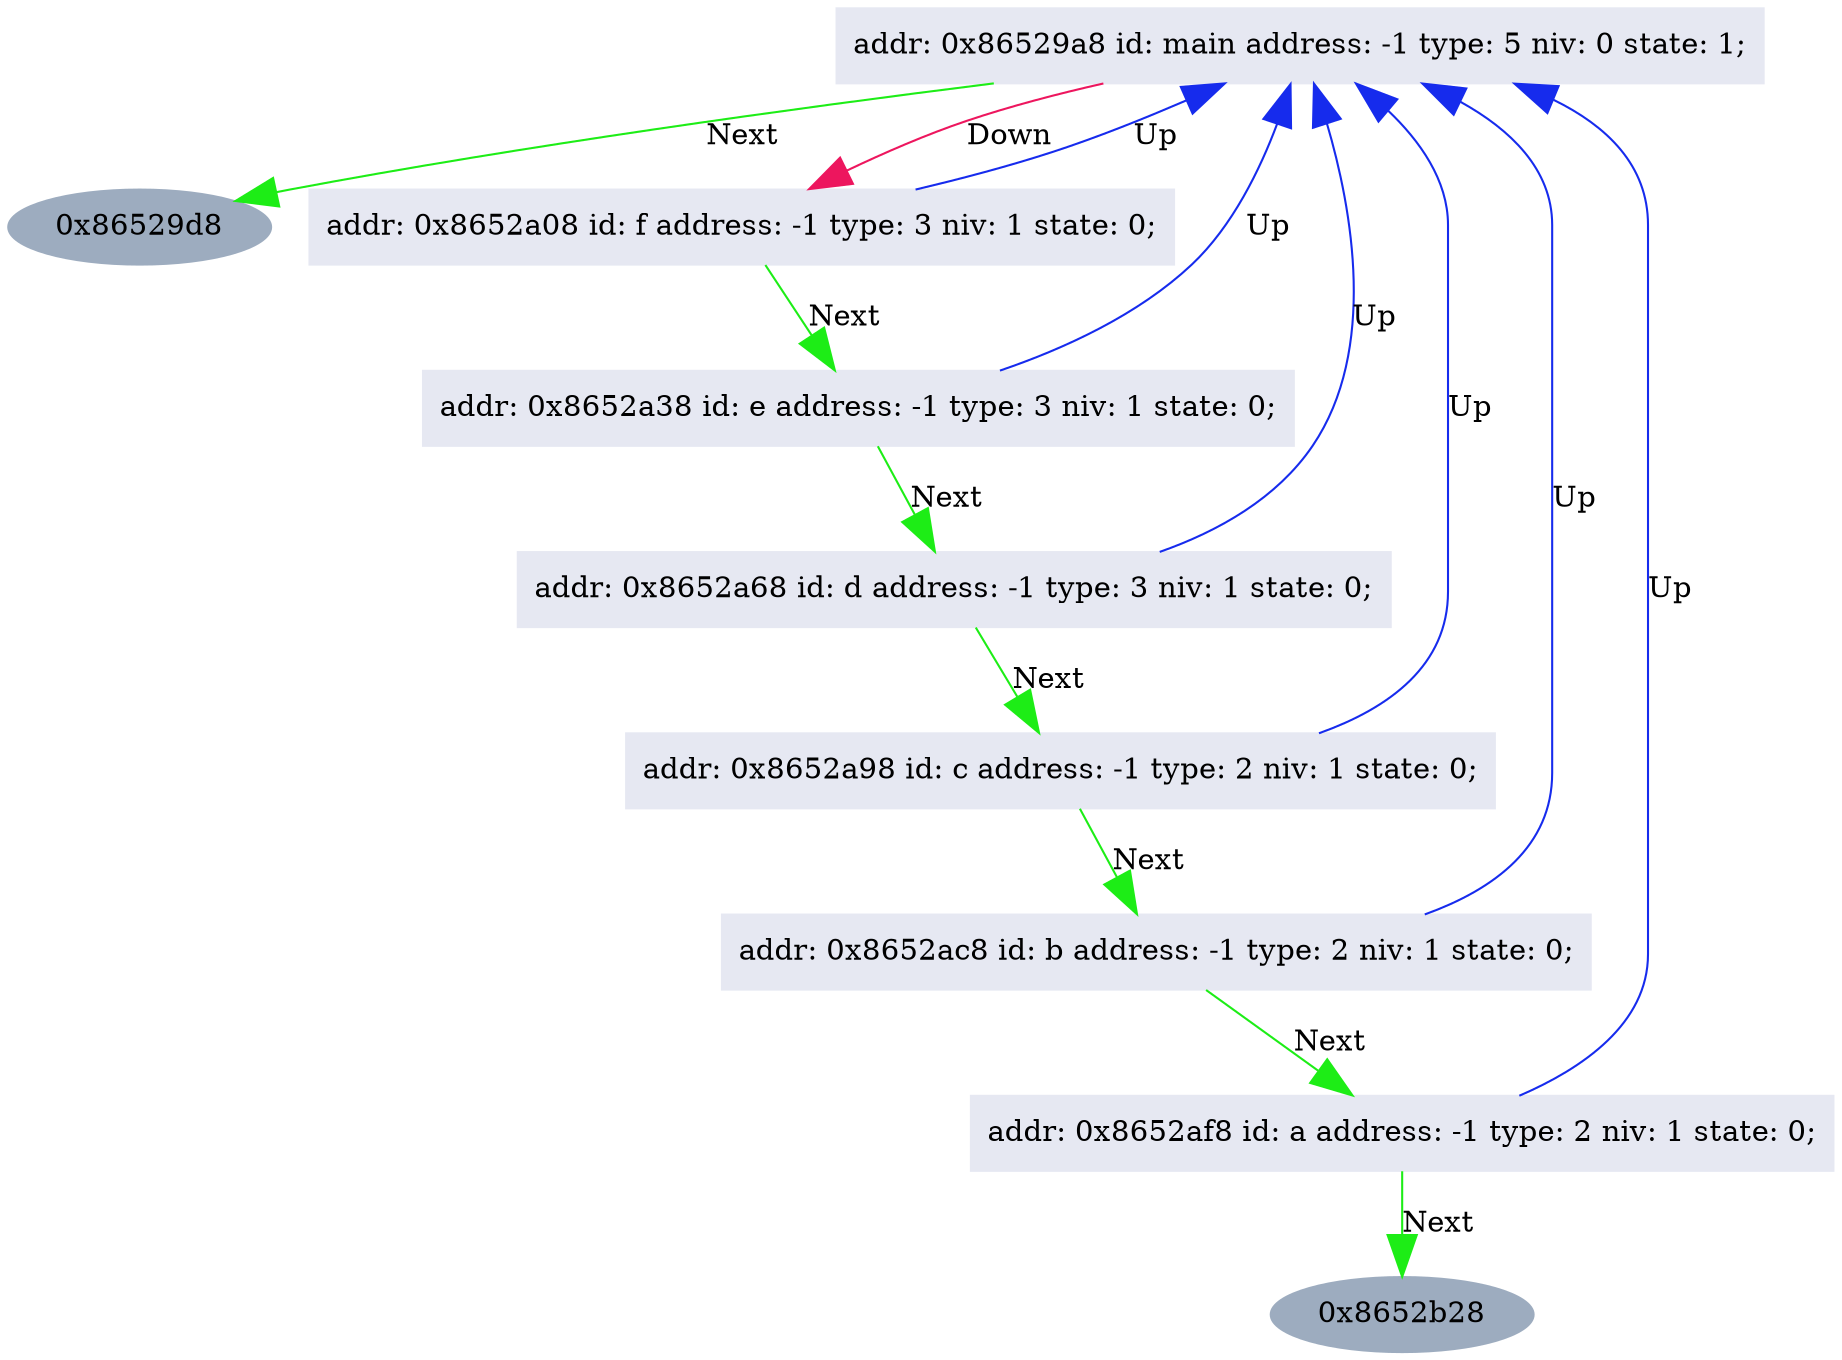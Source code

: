 //dot -Tjpg -oArbreGraph.jpg ArbreGraph.dot
digraph LSD12{
	bgcolor=white
	node [color="#9DACBF", fontcolor="#000000", style=filled];
	edge [arrowsize=2, color="#000000"];

// A remplacer avec ce qu'il y a entre ";*** BEGIN printTreeGraphViz(..) +locations ***" et ";*** END printTreeGraphViz(..) +locations ***"

"0x86529a8"[shape=box, color="#e6e8f2", fontcolor="#000000",label="addr: 0x86529a8 id: main address: -1 type: 5 niv: 0 state: 1;"];
"0x86529a8" -> "0x86529d8" [color="#1DED16", label="Next"];
"0x86529a8" -> "0x8652a08"[color="#ED165E", label="Down"];
"0x8652a08"[shape=box, color="#e6e8f2", fontcolor="#000000",label="addr: 0x8652a08 id: f address: -1 type: 3 niv: 1 state: 0;"];
"0x8652a08" -> "0x8652a38" [color="#1DED16", label="Next"];
"0x8652a08" -> "0x86529a8"[color="#162BED", label="Up"];
"0x8652a38"[shape=box, color="#e6e8f2", fontcolor="#000000",label="addr: 0x8652a38 id: e address: -1 type: 3 niv: 1 state: 0;"];
"0x8652a38" -> "0x8652a68" [color="#1DED16", label="Next"];
"0x8652a38" -> "0x86529a8"[color="#162BED", label="Up"];
"0x8652a68"[shape=box, color="#e6e8f2", fontcolor="#000000",label="addr: 0x8652a68 id: d address: -1 type: 3 niv: 1 state: 0;"];
"0x8652a68" -> "0x8652a98" [color="#1DED16", label="Next"];
"0x8652a68" -> "0x86529a8"[color="#162BED", label="Up"];
"0x8652a98"[shape=box, color="#e6e8f2", fontcolor="#000000",label="addr: 0x8652a98 id: c address: -1 type: 2 niv: 1 state: 0;"];
"0x8652a98" -> "0x8652ac8" [color="#1DED16", label="Next"];
"0x8652a98" -> "0x86529a8"[color="#162BED", label="Up"];
"0x8652ac8"[shape=box, color="#e6e8f2", fontcolor="#000000",label="addr: 0x8652ac8 id: b address: -1 type: 2 niv: 1 state: 0;"];
"0x8652ac8" -> "0x8652af8" [color="#1DED16", label="Next"];
"0x8652ac8" -> "0x86529a8"[color="#162BED", label="Up"];
"0x8652af8"[shape=box, color="#e6e8f2", fontcolor="#000000",label="addr: 0x8652af8 id: a address: -1 type: 2 niv: 1 state: 0;"];
"0x8652af8" -> "0x8652b28" [color="#1DED16", label="Next"];
"0x8652af8" -> "0x86529a8"[color="#162BED", label="Up"];
}
